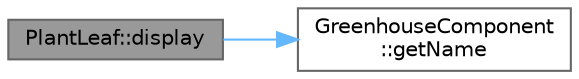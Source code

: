 digraph "PlantLeaf::display"
{
 // INTERACTIVE_SVG=YES
 // LATEX_PDF_SIZE
  bgcolor="transparent";
  edge [fontname=Helvetica,fontsize=10,labelfontname=Helvetica,labelfontsize=10];
  node [fontname=Helvetica,fontsize=10,shape=box,height=0.2,width=0.4];
  rankdir="LR";
  Node1 [id="Node000001",label="PlantLeaf::display",height=0.2,width=0.4,color="gray40", fillcolor="grey60", style="filled", fontcolor="black",tooltip="Displays this plant's information."];
  Node1 -> Node2 [id="edge1_Node000001_Node000002",color="steelblue1",style="solid",tooltip=" "];
  Node2 [id="Node000002",label="GreenhouseComponent\l::getName",height=0.2,width=0.4,color="grey40", fillcolor="white", style="filled",URL="$class_greenhouse_component.html#a2e6dc62447eaf3a2447f29bc272995f6",tooltip="Gets the name of this component."];
}
